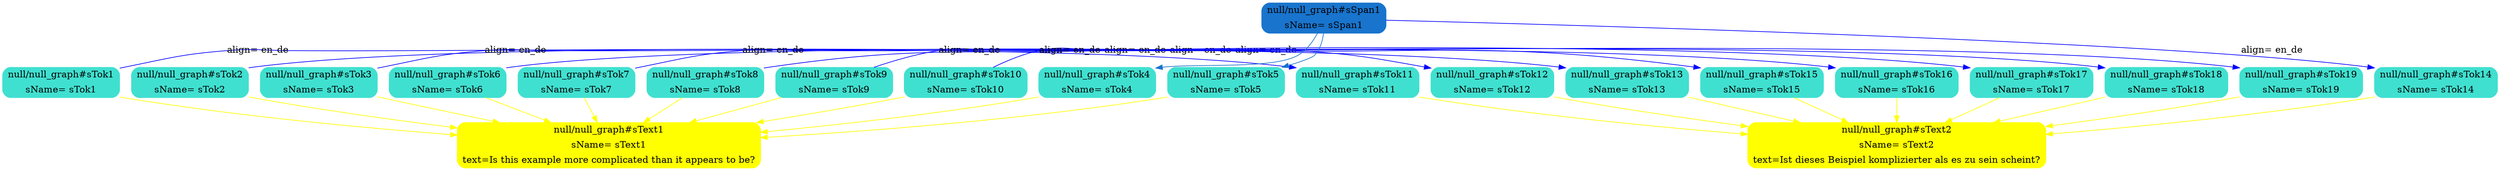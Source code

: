 digraph G {
ordering=in;
<null/null_graph#sTok1> -> <null/null_graph#sText1>[color=yellow,style=filled];
<null/null_graph#sTok1> -> <null/null_graph#sTok11>[color=blue,style=filled,label="align= en_de"];
<null/null_graph#sTok11> -> <null/null_graph#sText2>[color=yellow,style=filled];
<null/null_graph#sTok2> -> <null/null_graph#sText1>[color=yellow,style=filled];
<null/null_graph#sTok2> -> <null/null_graph#sTok12>[color=blue,style=filled,label="align= en_de"];
<null/null_graph#sTok12> -> <null/null_graph#sText2>[color=yellow,style=filled];
<null/null_graph#sTok3> -> <null/null_graph#sText1>[color=yellow,style=filled];
<null/null_graph#sTok3> -> <null/null_graph#sTok13>[color=blue,style=filled,label="align= en_de"];
<null/null_graph#sTok13> -> <null/null_graph#sText2>[color=yellow,style=filled];
<null/null_graph#sTok6> -> <null/null_graph#sText1>[color=yellow,style=filled];
<null/null_graph#sTok6> -> <null/null_graph#sTok15>[color=blue,style=filled,label="align= en_de"];
<null/null_graph#sTok15> -> <null/null_graph#sText2>[color=yellow,style=filled];
<null/null_graph#sTok7> -> <null/null_graph#sText1>[color=yellow,style=filled];
<null/null_graph#sTok7> -> <null/null_graph#sTok16>[color=blue,style=filled,label="align= en_de"];
<null/null_graph#sTok16> -> <null/null_graph#sText2>[color=yellow,style=filled];
<null/null_graph#sTok8> -> <null/null_graph#sText1>[color=yellow,style=filled];
<null/null_graph#sTok8> -> <null/null_graph#sTok17>[color=blue,style=filled,label="align= en_de"];
<null/null_graph#sTok17> -> <null/null_graph#sText2>[color=yellow,style=filled];
<null/null_graph#sTok9> -> <null/null_graph#sText1>[color=yellow,style=filled];
<null/null_graph#sTok9> -> <null/null_graph#sTok18>[color=blue,style=filled,label="align= en_de"];
<null/null_graph#sTok18> -> <null/null_graph#sText2>[color=yellow,style=filled];
<null/null_graph#sTok10> -> <null/null_graph#sText1>[color=yellow,style=filled];
<null/null_graph#sTok10> -> <null/null_graph#sTok19>[color=blue,style=filled,label="align= en_de"];
<null/null_graph#sTok19> -> <null/null_graph#sText2>[color=yellow,style=filled];
<null/null_graph#sSpan1> -> <null/null_graph#sTok4>[color=dodgerblue3,style=filled];
<null/null_graph#sTok4> -> <null/null_graph#sText1>[color=yellow,style=filled];
<null/null_graph#sSpan1> -> <null/null_graph#sTok5>[color=dodgerblue3,style=filled];
<null/null_graph#sTok5> -> <null/null_graph#sText1>[color=yellow,style=filled];
<null/null_graph#sSpan1> -> <null/null_graph#sTok14>[color=blue,style=filled,label="align= en_de"];
<null/null_graph#sTok14> -> <null/null_graph#sText2>[color=yellow,style=filled];
{
rank=max;
<null/null_graph#sText1>[shape=Mrecord,color=yellow,style=filled,label="{{null/null_graph#sText1}|{sName= sText1}|{text=Is this example more complicated than it appears to be?}}"];
<null/null_graph#sText2>[shape=Mrecord,color=yellow,style=filled,label="{{null/null_graph#sText2}|{sName= sText2}|{text=Ist dieses Beispiel komplizierter als es zu sein scheint?}}"];
}
{
rank=same;
<null/null_graph#sTok1>[shape=Mrecord,color=turquoise,style=filled,label="{{null/null_graph#sTok1}|{sName= sTok1}}"];
<null/null_graph#sTok11>[shape=Mrecord,color=turquoise,style=filled,label="{{null/null_graph#sTok11}|{sName= sTok11}}"];
<null/null_graph#sTok2>[shape=Mrecord,color=turquoise,style=filled,label="{{null/null_graph#sTok2}|{sName= sTok2}}"];
<null/null_graph#sTok12>[shape=Mrecord,color=turquoise,style=filled,label="{{null/null_graph#sTok12}|{sName= sTok12}}"];
<null/null_graph#sTok3>[shape=Mrecord,color=turquoise,style=filled,label="{{null/null_graph#sTok3}|{sName= sTok3}}"];
<null/null_graph#sTok13>[shape=Mrecord,color=turquoise,style=filled,label="{{null/null_graph#sTok13}|{sName= sTok13}}"];
<null/null_graph#sTok6>[shape=Mrecord,color=turquoise,style=filled,label="{{null/null_graph#sTok6}|{sName= sTok6}}"];
<null/null_graph#sTok15>[shape=Mrecord,color=turquoise,style=filled,label="{{null/null_graph#sTok15}|{sName= sTok15}}"];
<null/null_graph#sTok7>[shape=Mrecord,color=turquoise,style=filled,label="{{null/null_graph#sTok7}|{sName= sTok7}}"];
<null/null_graph#sTok16>[shape=Mrecord,color=turquoise,style=filled,label="{{null/null_graph#sTok16}|{sName= sTok16}}"];
<null/null_graph#sTok8>[shape=Mrecord,color=turquoise,style=filled,label="{{null/null_graph#sTok8}|{sName= sTok8}}"];
<null/null_graph#sTok17>[shape=Mrecord,color=turquoise,style=filled,label="{{null/null_graph#sTok17}|{sName= sTok17}}"];
<null/null_graph#sTok9>[shape=Mrecord,color=turquoise,style=filled,label="{{null/null_graph#sTok9}|{sName= sTok9}}"];
<null/null_graph#sTok18>[shape=Mrecord,color=turquoise,style=filled,label="{{null/null_graph#sTok18}|{sName= sTok18}}"];
<null/null_graph#sTok10>[shape=Mrecord,color=turquoise,style=filled,label="{{null/null_graph#sTok10}|{sName= sTok10}}"];
<null/null_graph#sTok19>[shape=Mrecord,color=turquoise,style=filled,label="{{null/null_graph#sTok19}|{sName= sTok19}}"];
<null/null_graph#sTok4>[shape=Mrecord,color=turquoise,style=filled,label="{{null/null_graph#sTok4}|{sName= sTok4}}"];
<null/null_graph#sTok5>[shape=Mrecord,color=turquoise,style=filled,label="{{null/null_graph#sTok5}|{sName= sTok5}}"];
<null/null_graph#sTok14>[shape=Mrecord,color=turquoise,style=filled,label="{{null/null_graph#sTok14}|{sName= sTok14}}"];
}
{
rank=same;
<null/null_graph#sSpan1>[shape=Mrecord,color=dodgerblue3,style=filled,label="{{null/null_graph#sSpan1}|{sName= sSpan1}}"];
}
}
